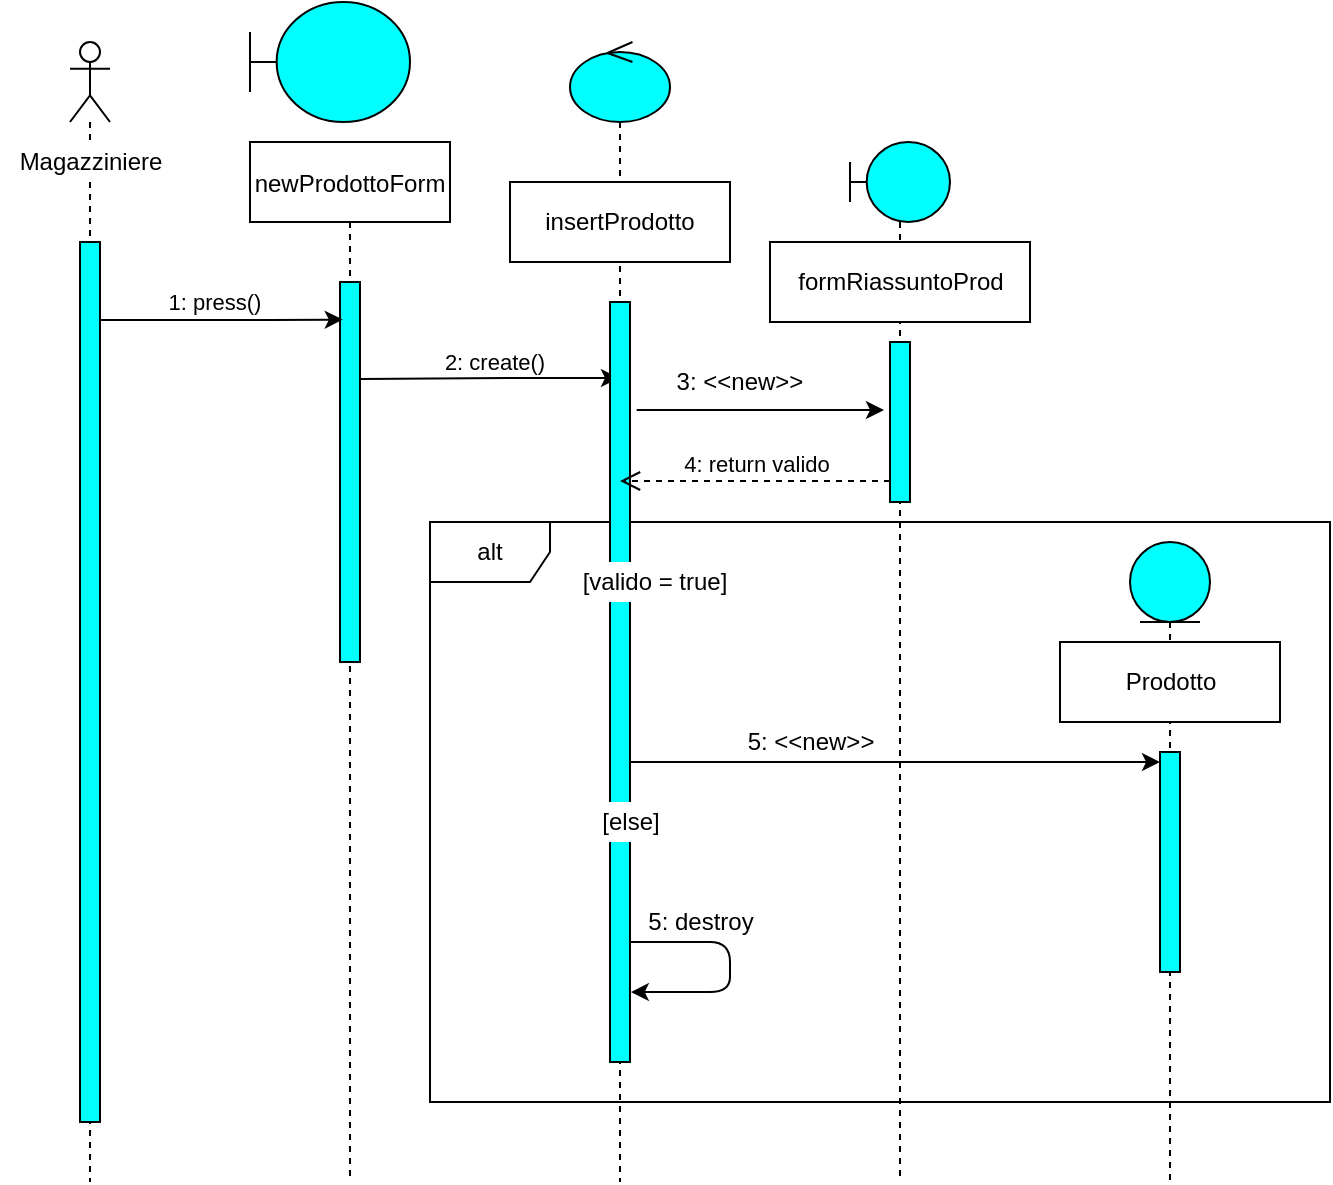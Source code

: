 <mxfile version="13.10.0" type="device"><diagram id="kgpKYQtTHZ0yAKxKKP6v" name="Page-1"><mxGraphModel dx="815" dy="631" grid="1" gridSize="10" guides="1" tooltips="1" connect="1" arrows="1" fold="1" page="1" pageScale="1" pageWidth="850" pageHeight="1100" math="0" shadow="0"><root><mxCell id="0"/><mxCell id="1" parent="0"/><mxCell id="EGCXP0-oF4D9gxy1c2hi-7" value="alt" style="shape=umlFrame;whiteSpace=wrap;html=1;fillColor=#FFFFFF;" vertex="1" parent="1"><mxGeometry x="270" y="340" width="450" height="290" as="geometry"/></mxCell><mxCell id="3nuBFxr9cyL0pnOWT2aG-1" value="newProdottoForm" style="shape=umlLifeline;perimeter=lifelinePerimeter;container=1;collapsible=0;recursiveResize=0;rounded=0;shadow=0;strokeWidth=1;fillColor=#FFFFFF;" parent="1" vertex="1"><mxGeometry x="180" y="150" width="100" height="520" as="geometry"/></mxCell><mxCell id="3nuBFxr9cyL0pnOWT2aG-2" value="" style="points=[];perimeter=orthogonalPerimeter;rounded=0;shadow=0;strokeWidth=1;fillColor=#00FFFF;" parent="3nuBFxr9cyL0pnOWT2aG-1" vertex="1"><mxGeometry x="45" y="70" width="10" height="190" as="geometry"/></mxCell><mxCell id="MiAPoc62xb50PXXLJI-n-19" value="" style="shape=umlBoundary;whiteSpace=wrap;html=1;fillColor=#00FFFF;" parent="1" vertex="1"><mxGeometry x="180" y="80" width="80" height="60" as="geometry"/></mxCell><mxCell id="MiAPoc62xb50PXXLJI-n-20" value="1: press()" style="endArrow=classic;html=1;entryX=0.138;entryY=0.099;entryDx=0;entryDy=0;entryPerimeter=0;fillColor=#00FFFF;" parent="1" source="EGCXP0-oF4D9gxy1c2hi-28" target="3nuBFxr9cyL0pnOWT2aG-2" edge="1"><mxGeometry x="-0.058" y="9" width="50" height="50" relative="1" as="geometry"><mxPoint x="120" y="239" as="sourcePoint"/><mxPoint x="350" y="230" as="targetPoint"/><Array as="points"><mxPoint x="180" y="239"/></Array><mxPoint as="offset"/></mxGeometry></mxCell><mxCell id="MiAPoc62xb50PXXLJI-n-30" value="2: create()" style="endArrow=classic;html=1;exitX=1.027;exitY=0.255;exitDx=0;exitDy=0;exitPerimeter=0;fillColor=#00FFFF;" parent="1" source="3nuBFxr9cyL0pnOWT2aG-2" target="EGCXP0-oF4D9gxy1c2hi-4" edge="1"><mxGeometry x="0.04" y="8" width="50" height="50" relative="1" as="geometry"><mxPoint x="310" y="280" as="sourcePoint"/><mxPoint x="359.71" y="278.38" as="targetPoint"/><Array as="points"><mxPoint x="300" y="268"/></Array><mxPoint as="offset"/></mxGeometry></mxCell><mxCell id="EGCXP0-oF4D9gxy1c2hi-1" value="" style="shape=umlLifeline;participant=umlEntity;perimeter=lifelinePerimeter;whiteSpace=wrap;html=1;container=1;collapsible=0;recursiveResize=0;verticalAlign=top;spacingTop=36;outlineConnect=0;fillColor=#00FFFF;" vertex="1" parent="1"><mxGeometry x="620" y="350" width="40" height="320" as="geometry"/></mxCell><mxCell id="EGCXP0-oF4D9gxy1c2hi-16" value="" style="html=1;points=[];perimeter=orthogonalPerimeter;fillColor=#00FFFF;" vertex="1" parent="EGCXP0-oF4D9gxy1c2hi-1"><mxGeometry x="15" y="105" width="10" height="110" as="geometry"/></mxCell><mxCell id="EGCXP0-oF4D9gxy1c2hi-2" value="" style="shape=umlLifeline;participant=umlBoundary;perimeter=lifelinePerimeter;whiteSpace=wrap;html=1;container=1;collapsible=0;recursiveResize=0;verticalAlign=top;spacingTop=36;outlineConnect=0;fillColor=#00FFFF;" vertex="1" parent="1"><mxGeometry x="480" y="150" width="50" height="520" as="geometry"/></mxCell><mxCell id="EGCXP0-oF4D9gxy1c2hi-3" value="" style="html=1;points=[];perimeter=orthogonalPerimeter;fillColor=#00FFFF;" vertex="1" parent="EGCXP0-oF4D9gxy1c2hi-2"><mxGeometry x="20" y="100" width="10" height="80" as="geometry"/></mxCell><mxCell id="MiAPoc62xb50PXXLJI-n-47" value="formRiassuntoProd" style="html=1;fillColor=#FFFFFF;" parent="1" vertex="1"><mxGeometry x="440" y="200" width="130" height="40" as="geometry"/></mxCell><mxCell id="EGCXP0-oF4D9gxy1c2hi-4" value="" style="shape=umlLifeline;participant=umlControl;perimeter=lifelinePerimeter;whiteSpace=wrap;html=1;container=1;collapsible=0;recursiveResize=0;verticalAlign=top;spacingTop=36;outlineConnect=0;fillColor=#00FFFF;" vertex="1" parent="1"><mxGeometry x="340" y="100" width="50" height="570" as="geometry"/></mxCell><mxCell id="EGCXP0-oF4D9gxy1c2hi-6" value="" style="html=1;points=[];perimeter=orthogonalPerimeter;fillColor=#00FFFF;" vertex="1" parent="EGCXP0-oF4D9gxy1c2hi-4"><mxGeometry x="20" y="130" width="10" height="380" as="geometry"/></mxCell><mxCell id="EGCXP0-oF4D9gxy1c2hi-25" value="" style="endArrow=classic;html=1;entryX=1.041;entryY=0.908;entryDx=0;entryDy=0;entryPerimeter=0;fillColor=#00FFFF;" edge="1" parent="EGCXP0-oF4D9gxy1c2hi-4" source="EGCXP0-oF4D9gxy1c2hi-6" target="EGCXP0-oF4D9gxy1c2hi-6"><mxGeometry width="50" height="50" relative="1" as="geometry"><mxPoint x="150" y="300" as="sourcePoint"/><mxPoint x="200" y="250" as="targetPoint"/><Array as="points"><mxPoint x="80" y="450"/><mxPoint x="80" y="475"/></Array></mxGeometry></mxCell><mxCell id="MiAPoc62xb50PXXLJI-n-22" value="insertProdotto" style="rounded=0;whiteSpace=wrap;html=1;align=center;fillColor=#FFFFFF;" parent="1" vertex="1"><mxGeometry x="310" y="170" width="110" height="40" as="geometry"/></mxCell><mxCell id="EGCXP0-oF4D9gxy1c2hi-14" value="4: return valido" style="html=1;verticalAlign=bottom;endArrow=open;dashed=1;endSize=8;fillColor=#00FFFF;" edge="1" parent="1" target="EGCXP0-oF4D9gxy1c2hi-4"><mxGeometry relative="1" as="geometry"><mxPoint x="500" y="319.5" as="sourcePoint"/><mxPoint x="420" y="319.5" as="targetPoint"/></mxGeometry></mxCell><mxCell id="EGCXP0-oF4D9gxy1c2hi-9" value="[valido = true]" style="text;html=1;strokeColor=none;align=center;verticalAlign=middle;whiteSpace=wrap;rounded=0;fillColor=#FFFFFF;" vertex="1" parent="1"><mxGeometry x="340" y="360" width="85" height="20" as="geometry"/></mxCell><mxCell id="EGCXP0-oF4D9gxy1c2hi-17" value="Prodotto" style="html=1;fillColor=#FFFFFF;" vertex="1" parent="1"><mxGeometry x="585" y="400" width="110" height="40" as="geometry"/></mxCell><mxCell id="EGCXP0-oF4D9gxy1c2hi-20" value="" style="endArrow=classic;html=1;fillColor=#00FFFF;" edge="1" parent="1" target="EGCXP0-oF4D9gxy1c2hi-16"><mxGeometry width="50" height="50" relative="1" as="geometry"><mxPoint x="370" y="460" as="sourcePoint"/><mxPoint x="420" y="410" as="targetPoint"/></mxGeometry></mxCell><mxCell id="EGCXP0-oF4D9gxy1c2hi-21" value="5: &amp;lt;&amp;lt;new&amp;gt;&amp;gt;" style="text;html=1;align=center;verticalAlign=middle;resizable=0;points=[];autosize=1;" vertex="1" parent="1"><mxGeometry x="420" y="440" width="80" height="20" as="geometry"/></mxCell><mxCell id="EGCXP0-oF4D9gxy1c2hi-22" value="[else]" style="text;html=1;align=center;verticalAlign=middle;resizable=0;points=[];autosize=1;fillColor=#FFFFFF;" vertex="1" parent="1"><mxGeometry x="350" y="480" width="40" height="20" as="geometry"/></mxCell><mxCell id="EGCXP0-oF4D9gxy1c2hi-26" value="5: destroy" style="text;html=1;align=center;verticalAlign=middle;resizable=0;points=[];autosize=1;" vertex="1" parent="1"><mxGeometry x="370" y="530" width="70" height="20" as="geometry"/></mxCell><mxCell id="EGCXP0-oF4D9gxy1c2hi-27" value="" style="shape=umlLifeline;participant=umlActor;perimeter=lifelinePerimeter;whiteSpace=wrap;html=1;container=1;collapsible=0;recursiveResize=0;verticalAlign=top;spacingTop=36;outlineConnect=0;fillColor=#FFFFFF;" vertex="1" parent="1"><mxGeometry x="90" y="100" width="20" height="570" as="geometry"/></mxCell><mxCell id="EGCXP0-oF4D9gxy1c2hi-28" value="" style="html=1;points=[];perimeter=orthogonalPerimeter;fillColor=#00FFFF;" vertex="1" parent="EGCXP0-oF4D9gxy1c2hi-27"><mxGeometry x="5" y="100" width="10" height="440" as="geometry"/></mxCell><mxCell id="EGCXP0-oF4D9gxy1c2hi-29" value="Magazziniere" style="text;html=1;align=center;verticalAlign=middle;resizable=0;points=[];autosize=1;fillColor=#FFFFFF;" vertex="1" parent="1"><mxGeometry x="55" y="150" width="90" height="20" as="geometry"/></mxCell><mxCell id="EGCXP0-oF4D9gxy1c2hi-33" value="3: &amp;lt;&amp;lt;new&amp;gt;&amp;gt;" style="text;html=1;strokeColor=none;fillColor=none;align=center;verticalAlign=middle;whiteSpace=wrap;rounded=0;" vertex="1" parent="1"><mxGeometry x="385" y="260" width="80" height="20" as="geometry"/></mxCell><mxCell id="EGCXP0-oF4D9gxy1c2hi-35" value="" style="endArrow=classic;html=1;fillColor=#00FFFF;exitX=1.333;exitY=0.142;exitDx=0;exitDy=0;exitPerimeter=0;" edge="1" parent="1" source="EGCXP0-oF4D9gxy1c2hi-6"><mxGeometry width="50" height="50" relative="1" as="geometry"><mxPoint x="390" y="400" as="sourcePoint"/><mxPoint x="497" y="284" as="targetPoint"/></mxGeometry></mxCell></root></mxGraphModel></diagram></mxfile>